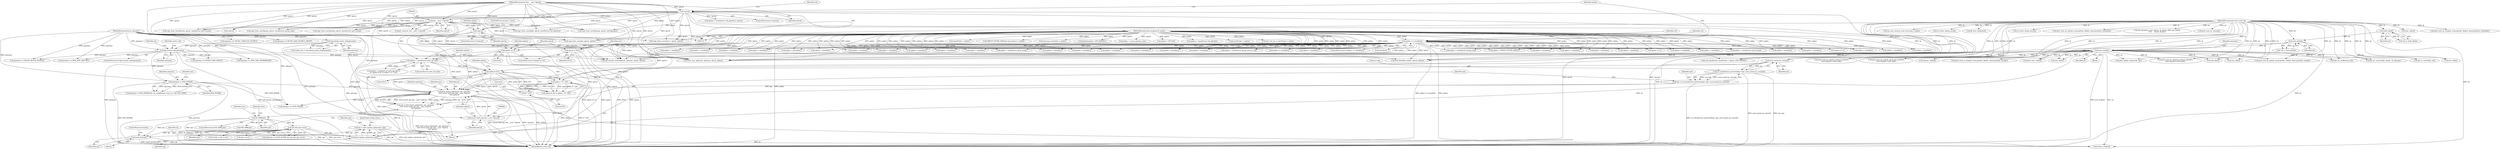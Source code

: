 digraph "0_linux_45f6fad84cc305103b28d73482b344d7f5b76f39_11@API" {
"1000924" [label="(Call,opt = ipv6_update_options(sk, opt))"];
"1000926" [label="(Call,ipv6_update_options(sk, opt))"];
"1000187" [label="(Call,lock_sock(sk))"];
"1000129" [label="(Call,sock_net(sk))"];
"1000124" [label="(Call,inet6_sk(sk))"];
"1000115" [label="(MethodParameterIn,struct sock *sk)"];
"1000861" [label="(Call,ipv6_renew_options(sk, opt, optname,\n \t\t\t\t\t (struct ipv6_opt_hdr __user *)optval,\n \t\t\t\t\t optlen))"];
"1000857" [label="(Call,sock_owned_by_user(sk))"];
"1000851" [label="(Call,opt = rcu_dereference_protected(np->opt, sock_owned_by_user(sk)))"];
"1000853" [label="(Call,rcu_dereference_protected(np->opt, sock_owned_by_user(sk)))"];
"1000841" [label="(Call,optname != IPV6_RTHDR)"];
"1000176" [label="(Call,ip6_mroute_opt(optname))"];
"1000141" [label="(Call,setsockopt_needs_rtnl(optname))"];
"1000117" [label="(MethodParameterIn,int optname)"];
"1000865" [label="(Call,(struct ipv6_opt_hdr __user *)optval)"];
"1000815" [label="(Call,!optval)"];
"1000144" [label="(Call,!optval)"];
"1000118" [label="(MethodParameterIn,char __user *optval)"];
"1000160" [label="(Call,(int __user *) optval)"];
"1000810" [label="(Call,optval = NULL)"];
"1000829" [label="(Call,optlen > 8 * 255)"];
"1000826" [label="(Call,optlen & 0x7)"];
"1000821" [label="(Call,optlen < sizeof(struct ipv6_opt_hdr))"];
"1000807" [label="(Call,optlen == 0)"];
"1000152" [label="(Call,optlen >= sizeof(int))"];
"1000119" [label="(MethodParameterIn,unsigned int optlen)"];
"1000831" [label="(Call,8 * 255)"];
"1000870" [label="(Call,IS_ERR(opt))"];
"1000859" [label="(Call,opt = ipv6_renew_options(sk, opt, optname,\n \t\t\t\t\t (struct ipv6_opt_hdr __user *)optval,\n \t\t\t\t\t optlen))"];
"1000887" [label="(Call,opt && opt->srcrt)"];
"1000941" [label="(Call,txopt_put(opt))"];
"1000868" [label="(Identifier,optlen)"];
"1001471" [label="(Call,ipv6_sock_ac_drop(sk, mreq.ipv6mr_ifindex, &mreq.ipv6mr_acaddr))"];
"1000265" [label="(Call,ipv6_only_sock(sk))"];
"1000723" [label="(Call,optlen < sizeof(int))"];
"1001859" [label="(Call,optlen < sizeof(int))"];
"1001897" [label="(Call,xfrm_user_policy(sk, optname, optval, optlen))"];
"1000117" [label="(MethodParameterIn,int optname)"];
"1001604" [label="(Call,optname == MCAST_BLOCK_SOURCE)"];
"1000864" [label="(Identifier,optname)"];
"1000822" [label="(Identifier,optlen)"];
"1000509" [label="(Call,optlen < sizeof(int))"];
"1001057" [label="(Call,sock_kmalloc(sk, sizeof(*opt) + optlen, GFP_KERNEL))"];
"1000469" [label="(Call,optlen < sizeof(int))"];
"1000120" [label="(Block,)"];
"1000295" [label="(Call,inet_csk(sk))"];
"1000180" [label="(Identifier,sk)"];
"1000449" [label="(Call,optlen < sizeof(int))"];
"1000127" [label="(Call,*net = sock_net(sk))"];
"1000884" [label="(Call,optname == IPV6_RTHDR)"];
"1001487" [label="(Call,optlen < sizeof(struct group_req))"];
"1001421" [label="(Call,ipv6_sock_mc_drop(sk, mreq.ipv6mr_ifindex, &mreq.ipv6mr_multiaddr))"];
"1000836" [label="(Identifier,retv)"];
"1000829" [label="(Call,optlen > 8 * 255)"];
"1000229" [label="(Call,udp_sk(sk))"];
"1000943" [label="(ControlStructure,break;)"];
"1000176" [label="(Call,ip6_mroute_opt(optname))"];
"1000187" [label="(Call,lock_sock(sk))"];
"1001089" [label="(Call,sizeof(*opt) + optlen)"];
"1002049" [label="(Call,release_sock(sk))"];
"1000928" [label="(Identifier,opt)"];
"1000852" [label="(Identifier,opt)"];
"1000175" [label="(ControlStructure,if (ip6_mroute_opt(optname)))"];
"1000815" [label="(Call,!optval)"];
"1000158" [label="(Call,get_user(val, (int __user *) optval))"];
"1000833" [label="(Literal,255)"];
"1000959" [label="(Call,!optval)"];
"1000336" [label="(Call,tcp_sync_mss(sk, icsk->icsk_pmtu_cookie))"];
"1000894" [label="(Call,*rthdr = opt->srcrt)"];
"1000926" [label="(Call,ipv6_update_options(sk, opt))"];
"1000948" [label="(Call,optlen == 0)"];
"1000139" [label="(Call,needs_rtnl = setsockopt_needs_rtnl(optname))"];
"1000122" [label="(Call,*np = inet6_sk(sk))"];
"1000154" [label="(Call,sizeof(int))"];
"1001497" [label="(Call,copy_from_user(&greq, optval, sizeof(struct group_req)))"];
"1000162" [label="(Identifier,optval)"];
"1000871" [label="(Identifier,opt)"];
"1000927" [label="(Identifier,sk)"];
"1000153" [label="(Identifier,optlen)"];
"1000804" [label="(Block,)"];
"1000806" [label="(ControlStructure,if (optlen == 0))"];
"1000703" [label="(Call,optlen < sizeof(int))"];
"1000188" [label="(Identifier,sk)"];
"1001387" [label="(Call,inet_sk(sk))"];
"1000887" [label="(Call,opt && opt->srcrt)"];
"1000954" [label="(Call,optlen < sizeof(struct in6_pktinfo) || !optval)"];
"1000809" [label="(Literal,0)"];
"1000683" [label="(Call,optlen < sizeof(int))"];
"1000125" [label="(Identifier,sk)"];
"1001257" [label="(Call,optlen != sizeof(int))"];
"1001835" [label="(Call,optlen < sizeof(int))"];
"1001527" [label="(Call,optname == MCAST_JOIN_GROUP)"];
"1000179" [label="(Call,ip6_mroute_setsockopt(sk, optname, optval, optlen))"];
"1001165" [label="(Call,optlen < sizeof(int))"];
"1001781" [label="(Call,ip6_ra_control(sk, val))"];
"1001687" [label="(Call,optlen < GROUP_FILTER_SIZE(0))"];
"1000144" [label="(Call,!optval)"];
"1001446" [label="(Call,copy_from_user(&mreq, optval, sizeof(struct ipv6_mreq)))"];
"1001454" [label="(Call,optname == IPV6_JOIN_ANYCAST)"];
"1001750" [label="(Call,GROUP_FILTER_SIZE(gsf->gf_numsrc) > optlen)"];
"1000883" [label="(Call,optname == IPV6_RTHDR && opt && opt->srcrt)"];
"1000569" [label="(Call,optlen < sizeof(int))"];
"1000816" [label="(Identifier,optval)"];
"1001616" [label="(Call,optname == MCAST_UNBLOCK_SOURCE)"];
"1000118" [label="(MethodParameterIn,char __user *optval)"];
"1001106" [label="(Call,msg.msg_controllen = optlen)"];
"1000874" [label="(Identifier,retv)"];
"1001704" [label="(Call,kmalloc(optlen, GFP_KERNEL))"];
"1000147" [label="(Identifier,val)"];
"1001040" [label="(Call,optlen == 0)"];
"1001721" [label="(Call,copy_from_user(gsf, optval, optlen))"];
"1000434" [label="(Call,inet_sk(sk))"];
"1000831" [label="(Call,8 * 255)"];
"1001396" [label="(Call,copy_from_user(&mreq, optval, sizeof(struct ipv6_mreq)))"];
"1000825" [label="(Call,optlen & 0x7 || optlen > 8 * 255)"];
"1000159" [label="(Identifier,val)"];
"1001693" [label="(Call,optlen > sysctl_optmem_max)"];
"1001766" [label="(Call,ip6_mc_msfilter(sk, gsf))"];
"1000863" [label="(Identifier,opt)"];
"1000772" [label="(Call,inet_sk(sk))"];
"1000869" [label="(ControlStructure,if (IS_ERR(opt)))"];
"1000867" [label="(Identifier,optval)"];
"1000160" [label="(Call,(int __user *) optval)"];
"1000143" [label="(ControlStructure,if (!optval))"];
"1000589" [label="(Call,optlen < sizeof(int))"];
"1000765" [label="(Call,optlen < sizeof(int))"];
"1000808" [label="(Identifier,optlen)"];
"1000417" [label="(Call,sk_refcnt_debug_inc(sk))"];
"1000932" [label="(Block,)"];
"1000807" [label="(Call,optlen == 0)"];
"1000130" [label="(Identifier,sk)"];
"1000529" [label="(Call,optlen < sizeof(int))"];
"1000142" [label="(Identifier,optname)"];
"1000859" [label="(Call,opt = ipv6_renew_options(sk, opt, optname,\n \t\t\t\t\t (struct ipv6_opt_hdr __user *)optval,\n \t\t\t\t\t optlen))"];
"1000888" [label="(Identifier,opt)"];
"1001876" [label="(Call,ipv6_flowlabel_opt(sk, optval, optlen))"];
"1000279" [label="(Call,fl6_free_socklist(sk))"];
"1000151" [label="(ControlStructure,if (optlen >= sizeof(int)))"];
"1000823" [label="(Call,sizeof(struct ipv6_opt_hdr))"];
"1000854" [label="(Call,np->opt)"];
"1000814" [label="(ControlStructure,if (!optval))"];
"1000115" [label="(MethodParameterIn,struct sock *sk)"];
"1001628" [label="(Call,optname == MCAST_JOIN_SOURCE_GROUP)"];
"1001326" [label="(Call,optlen < sizeof(int))"];
"1000141" [label="(Call,setsockopt_needs_rtnl(optname))"];
"1000840" [label="(Call,optname != IPV6_RTHDR && !ns_capable(net->user_ns, CAP_NET_RAW))"];
"1002065" [label="(MethodReturn,static int)"];
"1000842" [label="(Identifier,optname)"];
"1000629" [label="(Call,optlen < sizeof(int))"];
"1000929" [label="(JumpTarget,sticky_done:)"];
"1000847" [label="(Identifier,net)"];
"1000129" [label="(Call,sock_net(sk))"];
"1000190" [label="(Identifier,optname)"];
"1001145" [label="(Call,ipv6_update_options(sk, opt))"];
"1000830" [label="(Identifier,optlen)"];
"1001049" [label="(Call,optlen > 64*1024)"];
"1001376" [label="(Call,optlen < sizeof(struct ipv6_mreq))"];
"1000489" [label="(Call,optlen < sizeof(int))"];
"1001532" [label="(Call,ipv6_sock_mc_join(sk, greq.gr_interface,\n\t\t\t\t\t\t &psin6->sin6_addr))"];
"1001459" [label="(Call,ipv6_sock_ac_join(sk, mreq.ipv6mr_ifindex, &mreq.ipv6mr_acaddr))"];
"1001676" [label="(Call,ip6_mc_source(add, omode, sk, &greqs))"];
"1002006" [label="(Call,optlen < sizeof(int))"];
"1000942" [label="(Identifier,opt)"];
"1001436" [label="(Call,optlen < sizeof(struct ipv6_mreq))"];
"1000955" [label="(Call,optlen < sizeof(struct in6_pktinfo))"];
"1000185" [label="(Identifier,needs_rtnl)"];
"1001643" [label="(Call,ipv6_sock_mc_join(sk, greqs.gsr_interface,\n\t\t\t\t\t\t &psin6->sin6_addr))"];
"1000862" [label="(Identifier,sk)"];
"1000609" [label="(Call,optlen < sizeof(int))"];
"1000177" [label="(Identifier,optname)"];
"1001198" [label="(Call,optlen < sizeof(int))"];
"1000832" [label="(Literal,8)"];
"1000429" [label="(Call,optlen < sizeof(int))"];
"1000549" [label="(Call,optlen < sizeof(int))"];
"1001099" [label="(Call,copy_from_user(opt+1, optval, optlen))"];
"1000820" [label="(Call,optlen < sizeof(struct ipv6_opt_hdr) ||\n\t\t\t optlen & 0x7 || optlen > 8 * 255)"];
"1002057" [label="(Call,release_sock(sk))"];
"1000860" [label="(Identifier,opt)"];
"1000963" [label="(Call,copy_from_user(&pkt, optval, sizeof(struct in6_pktinfo)))"];
"1000826" [label="(Call,optlen & 0x7)"];
"1000853" [label="(Call,rcu_dereference_protected(np->opt, sock_owned_by_user(sk)))"];
"1001569" [label="(Call,copy_from_user(&greqs, optval, sizeof(greqs)))"];
"1000828" [label="(Literal,0x7)"];
"1001787" [label="(Call,optlen < sizeof(int))"];
"1000283" [label="(Call,sk_refcnt_debug_dec(sk))"];
"1000827" [label="(Identifier,optlen)"];
"1000858" [label="(Identifier,sk)"];
"1001409" [label="(Call,ipv6_sock_mc_join(sk, mreq.ipv6mr_ifindex, &mreq.ipv6mr_multiaddr))"];
"1000145" [label="(Identifier,optval)"];
"1001059" [label="(Call,sizeof(*opt) + optlen)"];
"1001774" [label="(Call,optlen < sizeof(int))"];
"1001230" [label="(Call,optlen < sizeof(int))"];
"1000194" [label="(Call,optlen < sizeof(int))"];
"1001563" [label="(Call,optlen < sizeof(struct group_source_req))"];
"1001544" [label="(Call,ipv6_sock_mc_drop(sk, greq.gr_interface,\n\t\t\t\t\t\t &psin6->sin6_addr))"];
"1000925" [label="(Identifier,opt)"];
"1000843" [label="(Identifier,IPV6_RTHDR)"];
"1000119" [label="(MethodParameterIn,unsigned int optlen)"];
"1000810" [label="(Call,optval = NULL)"];
"1000649" [label="(Call,optlen < sizeof(int))"];
"1000124" [label="(Call,inet6_sk(sk))"];
"1001122" [label="(Call,ip6_datagram_send_ctl(net, sk, &msg, &fl6, opt, &junk,\n\t\t\t\t\t     &junk, &junk))"];
"1000865" [label="(Call,(struct ipv6_opt_hdr __user *)optval)"];
"1001812" [label="(Call,optlen < sizeof(int))"];
"1001914" [label="(Call,optlen < sizeof(int))"];
"1000821" [label="(Call,optlen < sizeof(struct ipv6_opt_hdr))"];
"1000168" [label="(Identifier,val)"];
"1000152" [label="(Call,optlen >= sizeof(int))"];
"1000281" [label="(Call,ipv6_sock_mc_close(sk))"];
"1000857" [label="(Call,sock_owned_by_user(sk))"];
"1000812" [label="(Identifier,NULL)"];
"1000817" [label="(ControlStructure,goto e_inval;)"];
"1000941" [label="(Call,txopt_put(opt))"];
"1000924" [label="(Call,opt = ipv6_update_options(sk, opt))"];
"1000889" [label="(Call,opt->srcrt)"];
"1000811" [label="(Identifier,optval)"];
"1000875" [label="(Call,PTR_ERR(opt))"];
"1000861" [label="(Call,ipv6_renew_options(sk, opt, optname,\n \t\t\t\t\t (struct ipv6_opt_hdr __user *)optval,\n \t\t\t\t\t optlen))"];
"1000841" [label="(Call,optname != IPV6_RTHDR)"];
"1000782" [label="(Call,optlen < sizeof(int))"];
"1000879" [label="(Identifier,retv)"];
"1000870" [label="(Call,IS_ERR(opt))"];
"1001404" [label="(Call,optname == IPV6_ADD_MEMBERSHIP)"];
"1001085" [label="(Call,opt->tot_len = sizeof(*opt) + optlen)"];
"1000851" [label="(Call,opt = rcu_dereference_protected(np->opt, sock_owned_by_user(sk)))"];
"1000924" -> "1000804"  [label="AST: "];
"1000924" -> "1000926"  [label="CFG: "];
"1000925" -> "1000924"  [label="AST: "];
"1000926" -> "1000924"  [label="AST: "];
"1000929" -> "1000924"  [label="CFG: "];
"1000924" -> "1002065"  [label="DDG: ipv6_update_options(sk, opt)"];
"1000924" -> "1002065"  [label="DDG: opt"];
"1000926" -> "1000924"  [label="DDG: sk"];
"1000926" -> "1000924"  [label="DDG: opt"];
"1000924" -> "1000941"  [label="DDG: opt"];
"1000926" -> "1000928"  [label="CFG: "];
"1000927" -> "1000926"  [label="AST: "];
"1000928" -> "1000926"  [label="AST: "];
"1000187" -> "1000926"  [label="DDG: sk"];
"1000861" -> "1000926"  [label="DDG: sk"];
"1000115" -> "1000926"  [label="DDG: sk"];
"1000870" -> "1000926"  [label="DDG: opt"];
"1000887" -> "1000926"  [label="DDG: opt"];
"1000926" -> "1002049"  [label="DDG: sk"];
"1000187" -> "1000120"  [label="AST: "];
"1000187" -> "1000188"  [label="CFG: "];
"1000188" -> "1000187"  [label="AST: "];
"1000190" -> "1000187"  [label="CFG: "];
"1000187" -> "1002065"  [label="DDG: lock_sock(sk)"];
"1000129" -> "1000187"  [label="DDG: sk"];
"1000115" -> "1000187"  [label="DDG: sk"];
"1000187" -> "1000229"  [label="DDG: sk"];
"1000187" -> "1000265"  [label="DDG: sk"];
"1000187" -> "1000434"  [label="DDG: sk"];
"1000187" -> "1000772"  [label="DDG: sk"];
"1000187" -> "1000857"  [label="DDG: sk"];
"1000187" -> "1001057"  [label="DDG: sk"];
"1000187" -> "1001145"  [label="DDG: sk"];
"1000187" -> "1001387"  [label="DDG: sk"];
"1000187" -> "1001459"  [label="DDG: sk"];
"1000187" -> "1001471"  [label="DDG: sk"];
"1000187" -> "1001532"  [label="DDG: sk"];
"1000187" -> "1001544"  [label="DDG: sk"];
"1000187" -> "1001643"  [label="DDG: sk"];
"1000187" -> "1001676"  [label="DDG: sk"];
"1000187" -> "1001766"  [label="DDG: sk"];
"1000187" -> "1001781"  [label="DDG: sk"];
"1000187" -> "1001876"  [label="DDG: sk"];
"1000187" -> "1001897"  [label="DDG: sk"];
"1000187" -> "1002049"  [label="DDG: sk"];
"1000187" -> "1002057"  [label="DDG: sk"];
"1000129" -> "1000127"  [label="AST: "];
"1000129" -> "1000130"  [label="CFG: "];
"1000130" -> "1000129"  [label="AST: "];
"1000127" -> "1000129"  [label="CFG: "];
"1000129" -> "1002065"  [label="DDG: sk"];
"1000129" -> "1000127"  [label="DDG: sk"];
"1000124" -> "1000129"  [label="DDG: sk"];
"1000115" -> "1000129"  [label="DDG: sk"];
"1000129" -> "1000179"  [label="DDG: sk"];
"1000124" -> "1000122"  [label="AST: "];
"1000124" -> "1000125"  [label="CFG: "];
"1000125" -> "1000124"  [label="AST: "];
"1000122" -> "1000124"  [label="CFG: "];
"1000124" -> "1000122"  [label="DDG: sk"];
"1000115" -> "1000124"  [label="DDG: sk"];
"1000115" -> "1000114"  [label="AST: "];
"1000115" -> "1002065"  [label="DDG: sk"];
"1000115" -> "1000179"  [label="DDG: sk"];
"1000115" -> "1000229"  [label="DDG: sk"];
"1000115" -> "1000265"  [label="DDG: sk"];
"1000115" -> "1000279"  [label="DDG: sk"];
"1000115" -> "1000281"  [label="DDG: sk"];
"1000115" -> "1000283"  [label="DDG: sk"];
"1000115" -> "1000295"  [label="DDG: sk"];
"1000115" -> "1000336"  [label="DDG: sk"];
"1000115" -> "1000417"  [label="DDG: sk"];
"1000115" -> "1000434"  [label="DDG: sk"];
"1000115" -> "1000772"  [label="DDG: sk"];
"1000115" -> "1000857"  [label="DDG: sk"];
"1000115" -> "1000861"  [label="DDG: sk"];
"1000115" -> "1001057"  [label="DDG: sk"];
"1000115" -> "1001122"  [label="DDG: sk"];
"1000115" -> "1001145"  [label="DDG: sk"];
"1000115" -> "1001387"  [label="DDG: sk"];
"1000115" -> "1001409"  [label="DDG: sk"];
"1000115" -> "1001421"  [label="DDG: sk"];
"1000115" -> "1001459"  [label="DDG: sk"];
"1000115" -> "1001471"  [label="DDG: sk"];
"1000115" -> "1001532"  [label="DDG: sk"];
"1000115" -> "1001544"  [label="DDG: sk"];
"1000115" -> "1001643"  [label="DDG: sk"];
"1000115" -> "1001676"  [label="DDG: sk"];
"1000115" -> "1001766"  [label="DDG: sk"];
"1000115" -> "1001781"  [label="DDG: sk"];
"1000115" -> "1001876"  [label="DDG: sk"];
"1000115" -> "1001897"  [label="DDG: sk"];
"1000115" -> "1002049"  [label="DDG: sk"];
"1000115" -> "1002057"  [label="DDG: sk"];
"1000861" -> "1000859"  [label="AST: "];
"1000861" -> "1000868"  [label="CFG: "];
"1000862" -> "1000861"  [label="AST: "];
"1000863" -> "1000861"  [label="AST: "];
"1000864" -> "1000861"  [label="AST: "];
"1000865" -> "1000861"  [label="AST: "];
"1000868" -> "1000861"  [label="AST: "];
"1000859" -> "1000861"  [label="CFG: "];
"1000861" -> "1002065"  [label="DDG: (struct ipv6_opt_hdr __user *)optval"];
"1000861" -> "1002065"  [label="DDG: optname"];
"1000861" -> "1002065"  [label="DDG: optlen"];
"1000861" -> "1000859"  [label="DDG: (struct ipv6_opt_hdr __user *)optval"];
"1000861" -> "1000859"  [label="DDG: optlen"];
"1000861" -> "1000859"  [label="DDG: optname"];
"1000861" -> "1000859"  [label="DDG: opt"];
"1000861" -> "1000859"  [label="DDG: sk"];
"1000857" -> "1000861"  [label="DDG: sk"];
"1000851" -> "1000861"  [label="DDG: opt"];
"1000841" -> "1000861"  [label="DDG: optname"];
"1000117" -> "1000861"  [label="DDG: optname"];
"1000865" -> "1000861"  [label="DDG: optval"];
"1000829" -> "1000861"  [label="DDG: optlen"];
"1000821" -> "1000861"  [label="DDG: optlen"];
"1000826" -> "1000861"  [label="DDG: optlen"];
"1000807" -> "1000861"  [label="DDG: optlen"];
"1000119" -> "1000861"  [label="DDG: optlen"];
"1000861" -> "1000884"  [label="DDG: optname"];
"1000861" -> "1002049"  [label="DDG: sk"];
"1000857" -> "1000853"  [label="AST: "];
"1000857" -> "1000858"  [label="CFG: "];
"1000858" -> "1000857"  [label="AST: "];
"1000853" -> "1000857"  [label="CFG: "];
"1000857" -> "1000853"  [label="DDG: sk"];
"1000851" -> "1000804"  [label="AST: "];
"1000851" -> "1000853"  [label="CFG: "];
"1000852" -> "1000851"  [label="AST: "];
"1000853" -> "1000851"  [label="AST: "];
"1000860" -> "1000851"  [label="CFG: "];
"1000851" -> "1002065"  [label="DDG: rcu_dereference_protected(np->opt, sock_owned_by_user(sk))"];
"1000853" -> "1000851"  [label="DDG: np->opt"];
"1000853" -> "1000851"  [label="DDG: sock_owned_by_user(sk)"];
"1000854" -> "1000853"  [label="AST: "];
"1000853" -> "1002065"  [label="DDG: sock_owned_by_user(sk)"];
"1000853" -> "1002065"  [label="DDG: np->opt"];
"1000841" -> "1000840"  [label="AST: "];
"1000841" -> "1000843"  [label="CFG: "];
"1000842" -> "1000841"  [label="AST: "];
"1000843" -> "1000841"  [label="AST: "];
"1000847" -> "1000841"  [label="CFG: "];
"1000840" -> "1000841"  [label="CFG: "];
"1000841" -> "1002065"  [label="DDG: IPV6_RTHDR"];
"1000841" -> "1002065"  [label="DDG: optname"];
"1000841" -> "1000840"  [label="DDG: optname"];
"1000841" -> "1000840"  [label="DDG: IPV6_RTHDR"];
"1000176" -> "1000841"  [label="DDG: optname"];
"1000117" -> "1000841"  [label="DDG: optname"];
"1000841" -> "1000884"  [label="DDG: IPV6_RTHDR"];
"1000176" -> "1000175"  [label="AST: "];
"1000176" -> "1000177"  [label="CFG: "];
"1000177" -> "1000176"  [label="AST: "];
"1000180" -> "1000176"  [label="CFG: "];
"1000185" -> "1000176"  [label="CFG: "];
"1000176" -> "1002065"  [label="DDG: ip6_mroute_opt(optname)"];
"1000176" -> "1002065"  [label="DDG: optname"];
"1000141" -> "1000176"  [label="DDG: optname"];
"1000117" -> "1000176"  [label="DDG: optname"];
"1000176" -> "1000179"  [label="DDG: optname"];
"1000176" -> "1001404"  [label="DDG: optname"];
"1000176" -> "1001454"  [label="DDG: optname"];
"1000176" -> "1001527"  [label="DDG: optname"];
"1000176" -> "1001604"  [label="DDG: optname"];
"1000176" -> "1001897"  [label="DDG: optname"];
"1000141" -> "1000139"  [label="AST: "];
"1000141" -> "1000142"  [label="CFG: "];
"1000142" -> "1000141"  [label="AST: "];
"1000139" -> "1000141"  [label="CFG: "];
"1000141" -> "1002065"  [label="DDG: optname"];
"1000141" -> "1000139"  [label="DDG: optname"];
"1000117" -> "1000141"  [label="DDG: optname"];
"1000117" -> "1000114"  [label="AST: "];
"1000117" -> "1002065"  [label="DDG: optname"];
"1000117" -> "1000179"  [label="DDG: optname"];
"1000117" -> "1000884"  [label="DDG: optname"];
"1000117" -> "1001404"  [label="DDG: optname"];
"1000117" -> "1001454"  [label="DDG: optname"];
"1000117" -> "1001527"  [label="DDG: optname"];
"1000117" -> "1001604"  [label="DDG: optname"];
"1000117" -> "1001616"  [label="DDG: optname"];
"1000117" -> "1001628"  [label="DDG: optname"];
"1000117" -> "1001897"  [label="DDG: optname"];
"1000865" -> "1000867"  [label="CFG: "];
"1000866" -> "1000865"  [label="AST: "];
"1000867" -> "1000865"  [label="AST: "];
"1000868" -> "1000865"  [label="CFG: "];
"1000865" -> "1002065"  [label="DDG: optval"];
"1000815" -> "1000865"  [label="DDG: optval"];
"1000810" -> "1000865"  [label="DDG: optval"];
"1000118" -> "1000865"  [label="DDG: optval"];
"1000815" -> "1000814"  [label="AST: "];
"1000815" -> "1000816"  [label="CFG: "];
"1000816" -> "1000815"  [label="AST: "];
"1000817" -> "1000815"  [label="CFG: "];
"1000822" -> "1000815"  [label="CFG: "];
"1000815" -> "1002065"  [label="DDG: optval"];
"1000815" -> "1002065"  [label="DDG: !optval"];
"1000144" -> "1000815"  [label="DDG: optval"];
"1000160" -> "1000815"  [label="DDG: optval"];
"1000118" -> "1000815"  [label="DDG: optval"];
"1000144" -> "1000143"  [label="AST: "];
"1000144" -> "1000145"  [label="CFG: "];
"1000145" -> "1000144"  [label="AST: "];
"1000147" -> "1000144"  [label="CFG: "];
"1000153" -> "1000144"  [label="CFG: "];
"1000144" -> "1002065"  [label="DDG: !optval"];
"1000144" -> "1002065"  [label="DDG: optval"];
"1000118" -> "1000144"  [label="DDG: optval"];
"1000144" -> "1000160"  [label="DDG: optval"];
"1000144" -> "1000179"  [label="DDG: optval"];
"1000144" -> "1000954"  [label="DDG: !optval"];
"1000144" -> "1000959"  [label="DDG: optval"];
"1000144" -> "1000963"  [label="DDG: optval"];
"1000144" -> "1001099"  [label="DDG: optval"];
"1000144" -> "1001396"  [label="DDG: optval"];
"1000144" -> "1001446"  [label="DDG: optval"];
"1000144" -> "1001497"  [label="DDG: optval"];
"1000144" -> "1001569"  [label="DDG: optval"];
"1000144" -> "1001721"  [label="DDG: optval"];
"1000144" -> "1001876"  [label="DDG: optval"];
"1000144" -> "1001897"  [label="DDG: optval"];
"1000118" -> "1000114"  [label="AST: "];
"1000118" -> "1002065"  [label="DDG: optval"];
"1000118" -> "1000160"  [label="DDG: optval"];
"1000118" -> "1000179"  [label="DDG: optval"];
"1000118" -> "1000810"  [label="DDG: optval"];
"1000118" -> "1000959"  [label="DDG: optval"];
"1000118" -> "1000963"  [label="DDG: optval"];
"1000118" -> "1001099"  [label="DDG: optval"];
"1000118" -> "1001396"  [label="DDG: optval"];
"1000118" -> "1001446"  [label="DDG: optval"];
"1000118" -> "1001497"  [label="DDG: optval"];
"1000118" -> "1001569"  [label="DDG: optval"];
"1000118" -> "1001721"  [label="DDG: optval"];
"1000118" -> "1001876"  [label="DDG: optval"];
"1000118" -> "1001897"  [label="DDG: optval"];
"1000160" -> "1000158"  [label="AST: "];
"1000160" -> "1000162"  [label="CFG: "];
"1000161" -> "1000160"  [label="AST: "];
"1000162" -> "1000160"  [label="AST: "];
"1000158" -> "1000160"  [label="CFG: "];
"1000160" -> "1002065"  [label="DDG: optval"];
"1000160" -> "1000158"  [label="DDG: optval"];
"1000160" -> "1000179"  [label="DDG: optval"];
"1000160" -> "1000959"  [label="DDG: optval"];
"1000160" -> "1000963"  [label="DDG: optval"];
"1000160" -> "1001099"  [label="DDG: optval"];
"1000160" -> "1001396"  [label="DDG: optval"];
"1000160" -> "1001446"  [label="DDG: optval"];
"1000160" -> "1001497"  [label="DDG: optval"];
"1000160" -> "1001569"  [label="DDG: optval"];
"1000160" -> "1001721"  [label="DDG: optval"];
"1000160" -> "1001876"  [label="DDG: optval"];
"1000160" -> "1001897"  [label="DDG: optval"];
"1000810" -> "1000806"  [label="AST: "];
"1000810" -> "1000812"  [label="CFG: "];
"1000811" -> "1000810"  [label="AST: "];
"1000812" -> "1000810"  [label="AST: "];
"1000836" -> "1000810"  [label="CFG: "];
"1000810" -> "1002065"  [label="DDG: optval"];
"1000810" -> "1002065"  [label="DDG: NULL"];
"1000829" -> "1000825"  [label="AST: "];
"1000829" -> "1000831"  [label="CFG: "];
"1000830" -> "1000829"  [label="AST: "];
"1000831" -> "1000829"  [label="AST: "];
"1000825" -> "1000829"  [label="CFG: "];
"1000829" -> "1002065"  [label="DDG: optlen"];
"1000829" -> "1002065"  [label="DDG: 8 * 255"];
"1000829" -> "1000825"  [label="DDG: optlen"];
"1000829" -> "1000825"  [label="DDG: 8 * 255"];
"1000826" -> "1000829"  [label="DDG: optlen"];
"1000119" -> "1000829"  [label="DDG: optlen"];
"1000831" -> "1000829"  [label="DDG: 8"];
"1000831" -> "1000829"  [label="DDG: 255"];
"1000826" -> "1000825"  [label="AST: "];
"1000826" -> "1000828"  [label="CFG: "];
"1000827" -> "1000826"  [label="AST: "];
"1000828" -> "1000826"  [label="AST: "];
"1000830" -> "1000826"  [label="CFG: "];
"1000825" -> "1000826"  [label="CFG: "];
"1000826" -> "1002065"  [label="DDG: optlen"];
"1000826" -> "1000825"  [label="DDG: optlen"];
"1000826" -> "1000825"  [label="DDG: 0x7"];
"1000821" -> "1000826"  [label="DDG: optlen"];
"1000119" -> "1000826"  [label="DDG: optlen"];
"1000821" -> "1000820"  [label="AST: "];
"1000821" -> "1000823"  [label="CFG: "];
"1000822" -> "1000821"  [label="AST: "];
"1000823" -> "1000821"  [label="AST: "];
"1000827" -> "1000821"  [label="CFG: "];
"1000820" -> "1000821"  [label="CFG: "];
"1000821" -> "1002065"  [label="DDG: optlen"];
"1000821" -> "1000820"  [label="DDG: optlen"];
"1000807" -> "1000821"  [label="DDG: optlen"];
"1000119" -> "1000821"  [label="DDG: optlen"];
"1000807" -> "1000806"  [label="AST: "];
"1000807" -> "1000809"  [label="CFG: "];
"1000808" -> "1000807"  [label="AST: "];
"1000809" -> "1000807"  [label="AST: "];
"1000811" -> "1000807"  [label="CFG: "];
"1000816" -> "1000807"  [label="CFG: "];
"1000807" -> "1002065"  [label="DDG: optlen == 0"];
"1000807" -> "1002065"  [label="DDG: optlen"];
"1000152" -> "1000807"  [label="DDG: optlen"];
"1000119" -> "1000807"  [label="DDG: optlen"];
"1000152" -> "1000151"  [label="AST: "];
"1000152" -> "1000154"  [label="CFG: "];
"1000153" -> "1000152"  [label="AST: "];
"1000154" -> "1000152"  [label="AST: "];
"1000159" -> "1000152"  [label="CFG: "];
"1000168" -> "1000152"  [label="CFG: "];
"1000152" -> "1002065"  [label="DDG: optlen >= sizeof(int)"];
"1000152" -> "1002065"  [label="DDG: optlen"];
"1000119" -> "1000152"  [label="DDG: optlen"];
"1000152" -> "1000179"  [label="DDG: optlen"];
"1000152" -> "1000194"  [label="DDG: optlen"];
"1000152" -> "1000429"  [label="DDG: optlen"];
"1000152" -> "1000449"  [label="DDG: optlen"];
"1000152" -> "1000469"  [label="DDG: optlen"];
"1000152" -> "1000489"  [label="DDG: optlen"];
"1000152" -> "1000509"  [label="DDG: optlen"];
"1000152" -> "1000529"  [label="DDG: optlen"];
"1000152" -> "1000549"  [label="DDG: optlen"];
"1000152" -> "1000569"  [label="DDG: optlen"];
"1000152" -> "1000589"  [label="DDG: optlen"];
"1000152" -> "1000609"  [label="DDG: optlen"];
"1000152" -> "1000629"  [label="DDG: optlen"];
"1000152" -> "1000649"  [label="DDG: optlen"];
"1000152" -> "1000683"  [label="DDG: optlen"];
"1000152" -> "1000703"  [label="DDG: optlen"];
"1000152" -> "1000723"  [label="DDG: optlen"];
"1000152" -> "1000765"  [label="DDG: optlen"];
"1000152" -> "1000782"  [label="DDG: optlen"];
"1000152" -> "1000948"  [label="DDG: optlen"];
"1000152" -> "1001040"  [label="DDG: optlen"];
"1000152" -> "1001165"  [label="DDG: optlen"];
"1000152" -> "1001198"  [label="DDG: optlen"];
"1000152" -> "1001230"  [label="DDG: optlen"];
"1000152" -> "1001257"  [label="DDG: optlen"];
"1000152" -> "1001326"  [label="DDG: optlen"];
"1000152" -> "1001376"  [label="DDG: optlen"];
"1000152" -> "1001436"  [label="DDG: optlen"];
"1000152" -> "1001487"  [label="DDG: optlen"];
"1000152" -> "1001563"  [label="DDG: optlen"];
"1000152" -> "1001687"  [label="DDG: optlen"];
"1000152" -> "1001774"  [label="DDG: optlen"];
"1000152" -> "1001787"  [label="DDG: optlen"];
"1000152" -> "1001812"  [label="DDG: optlen"];
"1000152" -> "1001835"  [label="DDG: optlen"];
"1000152" -> "1001859"  [label="DDG: optlen"];
"1000152" -> "1001876"  [label="DDG: optlen"];
"1000152" -> "1001897"  [label="DDG: optlen"];
"1000152" -> "1001914"  [label="DDG: optlen"];
"1000152" -> "1002006"  [label="DDG: optlen"];
"1000119" -> "1000114"  [label="AST: "];
"1000119" -> "1002065"  [label="DDG: optlen"];
"1000119" -> "1000179"  [label="DDG: optlen"];
"1000119" -> "1000194"  [label="DDG: optlen"];
"1000119" -> "1000429"  [label="DDG: optlen"];
"1000119" -> "1000449"  [label="DDG: optlen"];
"1000119" -> "1000469"  [label="DDG: optlen"];
"1000119" -> "1000489"  [label="DDG: optlen"];
"1000119" -> "1000509"  [label="DDG: optlen"];
"1000119" -> "1000529"  [label="DDG: optlen"];
"1000119" -> "1000549"  [label="DDG: optlen"];
"1000119" -> "1000569"  [label="DDG: optlen"];
"1000119" -> "1000589"  [label="DDG: optlen"];
"1000119" -> "1000609"  [label="DDG: optlen"];
"1000119" -> "1000629"  [label="DDG: optlen"];
"1000119" -> "1000649"  [label="DDG: optlen"];
"1000119" -> "1000683"  [label="DDG: optlen"];
"1000119" -> "1000703"  [label="DDG: optlen"];
"1000119" -> "1000723"  [label="DDG: optlen"];
"1000119" -> "1000765"  [label="DDG: optlen"];
"1000119" -> "1000782"  [label="DDG: optlen"];
"1000119" -> "1000948"  [label="DDG: optlen"];
"1000119" -> "1000955"  [label="DDG: optlen"];
"1000119" -> "1001040"  [label="DDG: optlen"];
"1000119" -> "1001049"  [label="DDG: optlen"];
"1000119" -> "1001057"  [label="DDG: optlen"];
"1000119" -> "1001059"  [label="DDG: optlen"];
"1000119" -> "1001085"  [label="DDG: optlen"];
"1000119" -> "1001089"  [label="DDG: optlen"];
"1000119" -> "1001099"  [label="DDG: optlen"];
"1000119" -> "1001106"  [label="DDG: optlen"];
"1000119" -> "1001165"  [label="DDG: optlen"];
"1000119" -> "1001198"  [label="DDG: optlen"];
"1000119" -> "1001230"  [label="DDG: optlen"];
"1000119" -> "1001257"  [label="DDG: optlen"];
"1000119" -> "1001326"  [label="DDG: optlen"];
"1000119" -> "1001376"  [label="DDG: optlen"];
"1000119" -> "1001436"  [label="DDG: optlen"];
"1000119" -> "1001487"  [label="DDG: optlen"];
"1000119" -> "1001563"  [label="DDG: optlen"];
"1000119" -> "1001687"  [label="DDG: optlen"];
"1000119" -> "1001693"  [label="DDG: optlen"];
"1000119" -> "1001704"  [label="DDG: optlen"];
"1000119" -> "1001721"  [label="DDG: optlen"];
"1000119" -> "1001750"  [label="DDG: optlen"];
"1000119" -> "1001774"  [label="DDG: optlen"];
"1000119" -> "1001787"  [label="DDG: optlen"];
"1000119" -> "1001812"  [label="DDG: optlen"];
"1000119" -> "1001835"  [label="DDG: optlen"];
"1000119" -> "1001859"  [label="DDG: optlen"];
"1000119" -> "1001876"  [label="DDG: optlen"];
"1000119" -> "1001897"  [label="DDG: optlen"];
"1000119" -> "1001914"  [label="DDG: optlen"];
"1000119" -> "1002006"  [label="DDG: optlen"];
"1000831" -> "1000833"  [label="CFG: "];
"1000832" -> "1000831"  [label="AST: "];
"1000833" -> "1000831"  [label="AST: "];
"1000870" -> "1000869"  [label="AST: "];
"1000870" -> "1000871"  [label="CFG: "];
"1000871" -> "1000870"  [label="AST: "];
"1000874" -> "1000870"  [label="CFG: "];
"1000879" -> "1000870"  [label="CFG: "];
"1000870" -> "1002065"  [label="DDG: IS_ERR(opt)"];
"1000870" -> "1002065"  [label="DDG: opt"];
"1000859" -> "1000870"  [label="DDG: opt"];
"1000870" -> "1000875"  [label="DDG: opt"];
"1000870" -> "1000887"  [label="DDG: opt"];
"1000870" -> "1000941"  [label="DDG: opt"];
"1000859" -> "1000804"  [label="AST: "];
"1000860" -> "1000859"  [label="AST: "];
"1000871" -> "1000859"  [label="CFG: "];
"1000859" -> "1002065"  [label="DDG: ipv6_renew_options(sk, opt, optname,\n \t\t\t\t\t (struct ipv6_opt_hdr __user *)optval,\n \t\t\t\t\t optlen)"];
"1000887" -> "1000883"  [label="AST: "];
"1000887" -> "1000888"  [label="CFG: "];
"1000887" -> "1000889"  [label="CFG: "];
"1000888" -> "1000887"  [label="AST: "];
"1000889" -> "1000887"  [label="AST: "];
"1000883" -> "1000887"  [label="CFG: "];
"1000887" -> "1002065"  [label="DDG: opt"];
"1000887" -> "1002065"  [label="DDG: opt->srcrt"];
"1000887" -> "1000883"  [label="DDG: opt"];
"1000887" -> "1000883"  [label="DDG: opt->srcrt"];
"1000887" -> "1000894"  [label="DDG: opt->srcrt"];
"1000887" -> "1000941"  [label="DDG: opt"];
"1000941" -> "1000932"  [label="AST: "];
"1000941" -> "1000942"  [label="CFG: "];
"1000942" -> "1000941"  [label="AST: "];
"1000943" -> "1000941"  [label="CFG: "];
"1000941" -> "1002065"  [label="DDG: opt"];
"1000941" -> "1002065"  [label="DDG: txopt_put(opt)"];
}
